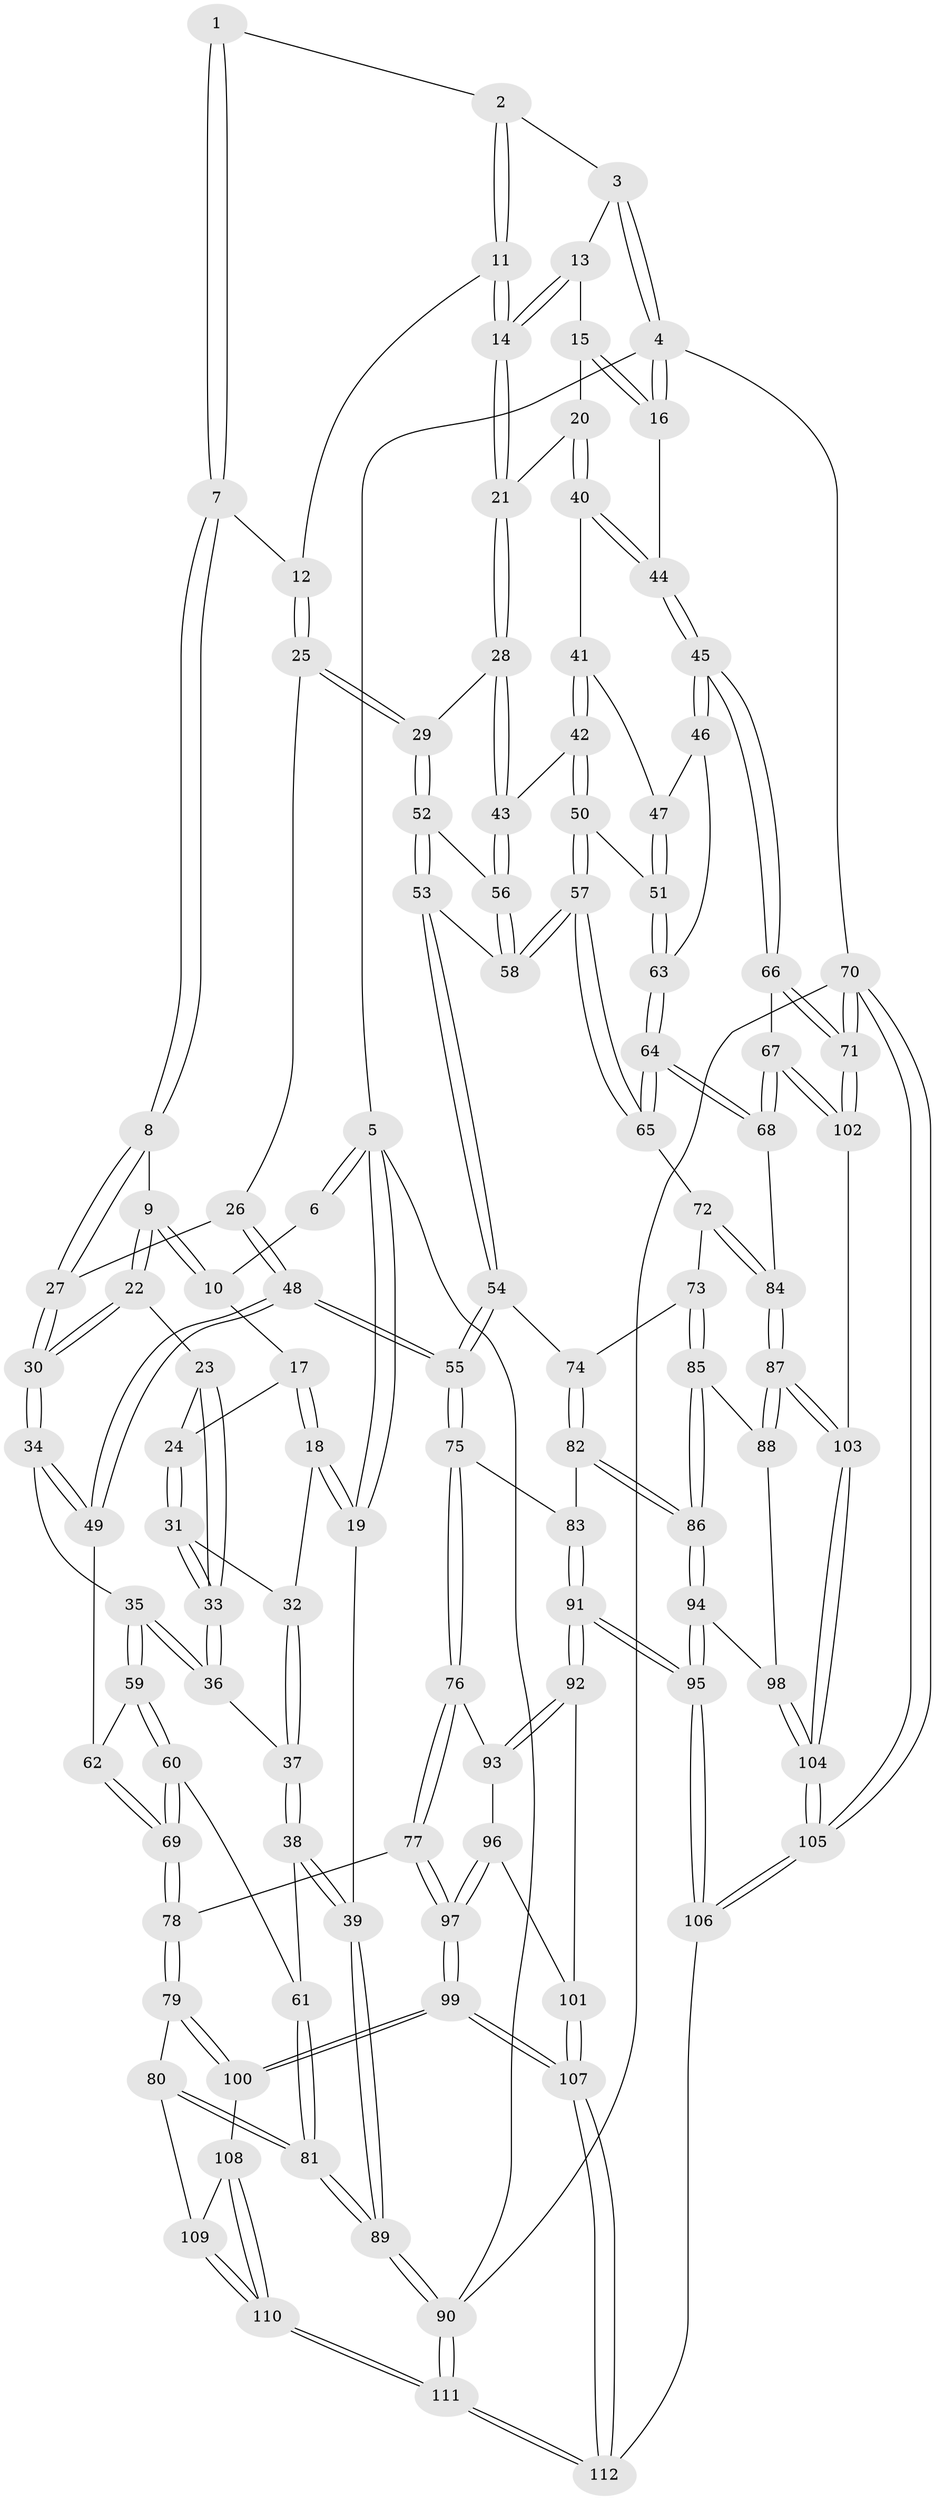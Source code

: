 // Generated by graph-tools (version 1.1) at 2025/16/03/09/25 04:16:51]
// undirected, 112 vertices, 277 edges
graph export_dot {
graph [start="1"]
  node [color=gray90,style=filled];
  1 [pos="+0.4722680037100307+0"];
  2 [pos="+0.7711523691548939+0"];
  3 [pos="+0.7899289900482724+0"];
  4 [pos="+1+0"];
  5 [pos="+0+0"];
  6 [pos="+0.19857908808894953+0"];
  7 [pos="+0.45328299616668655+0.12505140226347503"];
  8 [pos="+0.4057385985680485+0.1532195194435552"];
  9 [pos="+0.3086887566354385+0.13422093946755162"];
  10 [pos="+0.22734829116181543+0.058116073571234855"];
  11 [pos="+0.5718690434515739+0.16252603211040478"];
  12 [pos="+0.5643426432219634+0.16498009039976136"];
  13 [pos="+0.8118977210719908+0.0014457732204849038"];
  14 [pos="+0.743243768943552+0.202313826778807"];
  15 [pos="+0.9088183743999203+0.11417394403661038"];
  16 [pos="+1+0"];
  17 [pos="+0.1258020635092817+0.13973040948152826"];
  18 [pos="+0+0.14651300185837074"];
  19 [pos="+0+0.054560497035030776"];
  20 [pos="+0.9653440684172736+0.26713574447839594"];
  21 [pos="+0.7627802211240029+0.2467159157144955"];
  22 [pos="+0.23465793555457312+0.2528277364260463"];
  23 [pos="+0.17927067192543322+0.24767008437351423"];
  24 [pos="+0.17018746927366044+0.23938158999027925"];
  25 [pos="+0.5620265347375708+0.37442675633674627"];
  26 [pos="+0.521120476631202+0.3782984252956117"];
  27 [pos="+0.39310218225412846+0.3337919766614005"];
  28 [pos="+0.7381939132420324+0.30598788665357135"];
  29 [pos="+0.570648850309722+0.3790108741947847"];
  30 [pos="+0.30997697795255735+0.3803522149267472"];
  31 [pos="+0.031983038516079025+0.2764008448649905"];
  32 [pos="+0.028695925507934126+0.2749525053278588"];
  33 [pos="+0.12759161986232026+0.3614578113486734"];
  34 [pos="+0.300625329323443+0.39610579542370755"];
  35 [pos="+0.18063539342501445+0.43575189535491893"];
  36 [pos="+0.1448950601848973+0.4166703016065354"];
  37 [pos="+0.018644535616387233+0.4513133874934786"];
  38 [pos="+0+0.5626274364459146"];
  39 [pos="+0+0.563718594974691"];
  40 [pos="+1+0.3018847242671688"];
  41 [pos="+0.9801162937598948+0.3463814945551407"];
  42 [pos="+0.8306744987348108+0.44317920160987423"];
  43 [pos="+0.7993835254850752+0.4388753708366758"];
  44 [pos="+1+0.2939451838604651"];
  45 [pos="+1+0.696060980844435"];
  46 [pos="+0.977624805884055+0.531076935469036"];
  47 [pos="+0.9600002928784943+0.46431621693901826"];
  48 [pos="+0.3993355530731353+0.5963457540529072"];
  49 [pos="+0.3896338586772502+0.5882109210639671"];
  50 [pos="+0.8685800061030419+0.5071467316371684"];
  51 [pos="+0.8908854576253952+0.521871971261598"];
  52 [pos="+0.6154137165729312+0.47300938141196835"];
  53 [pos="+0.6099291627582516+0.5338192283445692"];
  54 [pos="+0.5626875780973495+0.5995665834207469"];
  55 [pos="+0.4314614765104704+0.6523517181828568"];
  56 [pos="+0.7782823233083911+0.45692670500440524"];
  57 [pos="+0.7785968017940069+0.642139744768088"];
  58 [pos="+0.7503369227830802+0.5907423151644671"];
  59 [pos="+0.1793040441473579+0.4589772249317986"];
  60 [pos="+0.10048083738381829+0.6359635009006018"];
  61 [pos="+0.0928267247422163+0.6353786877395768"];
  62 [pos="+0.25595938593459344+0.5842098493559462"];
  63 [pos="+0.8952622282596988+0.5269588457237011"];
  64 [pos="+0.9168102634027209+0.6944308037254752"];
  65 [pos="+0.7890832109949332+0.68454319427597"];
  66 [pos="+1+0.747331068372032"];
  67 [pos="+1+0.7441089264176495"];
  68 [pos="+1+0.7349085781311748"];
  69 [pos="+0.14598770756646293+0.6668069451511389"];
  70 [pos="+1+1"];
  71 [pos="+1+0.8679027562470479"];
  72 [pos="+0.7842964063503063+0.6887487798719808"];
  73 [pos="+0.7620559401545124+0.7025984941039274"];
  74 [pos="+0.6731920738435293+0.6961451946734208"];
  75 [pos="+0.42440689454009817+0.690220302644737"];
  76 [pos="+0.41441422553613316+0.703312414300686"];
  77 [pos="+0.29738409675955346+0.768121726331443"];
  78 [pos="+0.19931581366269954+0.7589815025181076"];
  79 [pos="+0.15803473287967212+0.8129840927008992"];
  80 [pos="+0.013275277034197442+0.8597797800622677"];
  81 [pos="+0.004172104824086987+0.8606628463432964"];
  82 [pos="+0.5852361011338505+0.7831633029960609"];
  83 [pos="+0.570112112023008+0.7825808181167913"];
  84 [pos="+0.8397078870042913+0.8793329276426339"];
  85 [pos="+0.7458352734541025+0.7519876192657529"];
  86 [pos="+0.6350074244410534+0.8259683676587577"];
  87 [pos="+0.8208606727230398+0.907954831519246"];
  88 [pos="+0.7462291985550452+0.8187464427724028"];
  89 [pos="+0+0.9534439641547197"];
  90 [pos="+0+1"];
  91 [pos="+0.5250635905853254+0.9315004167197308"];
  92 [pos="+0.5027102442906924+0.9192839379156602"];
  93 [pos="+0.41773040486946694+0.7183135747404266"];
  94 [pos="+0.6586389711080334+0.888836891654188"];
  95 [pos="+0.5475506680198009+0.9617720983388627"];
  96 [pos="+0.40786750284578477+0.9013834047714815"];
  97 [pos="+0.31472999256004347+0.9140491915118071"];
  98 [pos="+0.6660636255695624+0.8906576970091391"];
  99 [pos="+0.2941812273893618+0.9670979723865603"];
  100 [pos="+0.18578047514171456+0.9233410011067528"];
  101 [pos="+0.4390438707735945+0.9199945882689274"];
  102 [pos="+0.8329336165668723+0.9741345890171496"];
  103 [pos="+0.8119946272839378+0.9821512038775144"];
  104 [pos="+0.7987315149224752+1"];
  105 [pos="+0.7794575696147072+1"];
  106 [pos="+0.5562768689435491+1"];
  107 [pos="+0.32505152325361925+1"];
  108 [pos="+0.15971542236008027+0.9485711655932675"];
  109 [pos="+0.08702227068906605+0.9180309846885601"];
  110 [pos="+0.12348514275943076+1"];
  111 [pos="+0+1"];
  112 [pos="+0.33686723422803894+1"];
  1 -- 2;
  1 -- 7;
  1 -- 7;
  2 -- 3;
  2 -- 11;
  2 -- 11;
  3 -- 4;
  3 -- 4;
  3 -- 13;
  4 -- 5;
  4 -- 16;
  4 -- 16;
  4 -- 70;
  5 -- 6;
  5 -- 6;
  5 -- 19;
  5 -- 19;
  5 -- 90;
  6 -- 10;
  7 -- 8;
  7 -- 8;
  7 -- 12;
  8 -- 9;
  8 -- 27;
  8 -- 27;
  9 -- 10;
  9 -- 10;
  9 -- 22;
  9 -- 22;
  10 -- 17;
  11 -- 12;
  11 -- 14;
  11 -- 14;
  12 -- 25;
  12 -- 25;
  13 -- 14;
  13 -- 14;
  13 -- 15;
  14 -- 21;
  14 -- 21;
  15 -- 16;
  15 -- 16;
  15 -- 20;
  16 -- 44;
  17 -- 18;
  17 -- 18;
  17 -- 24;
  18 -- 19;
  18 -- 19;
  18 -- 32;
  19 -- 39;
  20 -- 21;
  20 -- 40;
  20 -- 40;
  21 -- 28;
  21 -- 28;
  22 -- 23;
  22 -- 30;
  22 -- 30;
  23 -- 24;
  23 -- 33;
  23 -- 33;
  24 -- 31;
  24 -- 31;
  25 -- 26;
  25 -- 29;
  25 -- 29;
  26 -- 27;
  26 -- 48;
  26 -- 48;
  27 -- 30;
  27 -- 30;
  28 -- 29;
  28 -- 43;
  28 -- 43;
  29 -- 52;
  29 -- 52;
  30 -- 34;
  30 -- 34;
  31 -- 32;
  31 -- 33;
  31 -- 33;
  32 -- 37;
  32 -- 37;
  33 -- 36;
  33 -- 36;
  34 -- 35;
  34 -- 49;
  34 -- 49;
  35 -- 36;
  35 -- 36;
  35 -- 59;
  35 -- 59;
  36 -- 37;
  37 -- 38;
  37 -- 38;
  38 -- 39;
  38 -- 39;
  38 -- 61;
  39 -- 89;
  39 -- 89;
  40 -- 41;
  40 -- 44;
  40 -- 44;
  41 -- 42;
  41 -- 42;
  41 -- 47;
  42 -- 43;
  42 -- 50;
  42 -- 50;
  43 -- 56;
  43 -- 56;
  44 -- 45;
  44 -- 45;
  45 -- 46;
  45 -- 46;
  45 -- 66;
  45 -- 66;
  46 -- 47;
  46 -- 63;
  47 -- 51;
  47 -- 51;
  48 -- 49;
  48 -- 49;
  48 -- 55;
  48 -- 55;
  49 -- 62;
  50 -- 51;
  50 -- 57;
  50 -- 57;
  51 -- 63;
  51 -- 63;
  52 -- 53;
  52 -- 53;
  52 -- 56;
  53 -- 54;
  53 -- 54;
  53 -- 58;
  54 -- 55;
  54 -- 55;
  54 -- 74;
  55 -- 75;
  55 -- 75;
  56 -- 58;
  56 -- 58;
  57 -- 58;
  57 -- 58;
  57 -- 65;
  57 -- 65;
  59 -- 60;
  59 -- 60;
  59 -- 62;
  60 -- 61;
  60 -- 69;
  60 -- 69;
  61 -- 81;
  61 -- 81;
  62 -- 69;
  62 -- 69;
  63 -- 64;
  63 -- 64;
  64 -- 65;
  64 -- 65;
  64 -- 68;
  64 -- 68;
  65 -- 72;
  66 -- 67;
  66 -- 71;
  66 -- 71;
  67 -- 68;
  67 -- 68;
  67 -- 102;
  67 -- 102;
  68 -- 84;
  69 -- 78;
  69 -- 78;
  70 -- 71;
  70 -- 71;
  70 -- 105;
  70 -- 105;
  70 -- 90;
  71 -- 102;
  71 -- 102;
  72 -- 73;
  72 -- 84;
  72 -- 84;
  73 -- 74;
  73 -- 85;
  73 -- 85;
  74 -- 82;
  74 -- 82;
  75 -- 76;
  75 -- 76;
  75 -- 83;
  76 -- 77;
  76 -- 77;
  76 -- 93;
  77 -- 78;
  77 -- 97;
  77 -- 97;
  78 -- 79;
  78 -- 79;
  79 -- 80;
  79 -- 100;
  79 -- 100;
  80 -- 81;
  80 -- 81;
  80 -- 109;
  81 -- 89;
  81 -- 89;
  82 -- 83;
  82 -- 86;
  82 -- 86;
  83 -- 91;
  83 -- 91;
  84 -- 87;
  84 -- 87;
  85 -- 86;
  85 -- 86;
  85 -- 88;
  86 -- 94;
  86 -- 94;
  87 -- 88;
  87 -- 88;
  87 -- 103;
  87 -- 103;
  88 -- 98;
  89 -- 90;
  89 -- 90;
  90 -- 111;
  90 -- 111;
  91 -- 92;
  91 -- 92;
  91 -- 95;
  91 -- 95;
  92 -- 93;
  92 -- 93;
  92 -- 101;
  93 -- 96;
  94 -- 95;
  94 -- 95;
  94 -- 98;
  95 -- 106;
  95 -- 106;
  96 -- 97;
  96 -- 97;
  96 -- 101;
  97 -- 99;
  97 -- 99;
  98 -- 104;
  98 -- 104;
  99 -- 100;
  99 -- 100;
  99 -- 107;
  99 -- 107;
  100 -- 108;
  101 -- 107;
  101 -- 107;
  102 -- 103;
  103 -- 104;
  103 -- 104;
  104 -- 105;
  104 -- 105;
  105 -- 106;
  105 -- 106;
  106 -- 112;
  107 -- 112;
  107 -- 112;
  108 -- 109;
  108 -- 110;
  108 -- 110;
  109 -- 110;
  109 -- 110;
  110 -- 111;
  110 -- 111;
  111 -- 112;
  111 -- 112;
}
